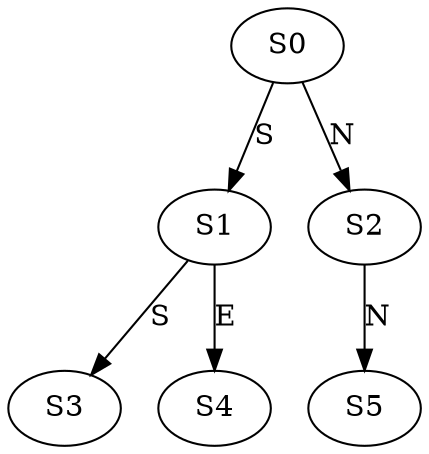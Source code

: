 strict digraph  {
	S0 -> S1 [ label = S ];
	S0 -> S2 [ label = N ];
	S1 -> S3 [ label = S ];
	S1 -> S4 [ label = E ];
	S2 -> S5 [ label = N ];
}

